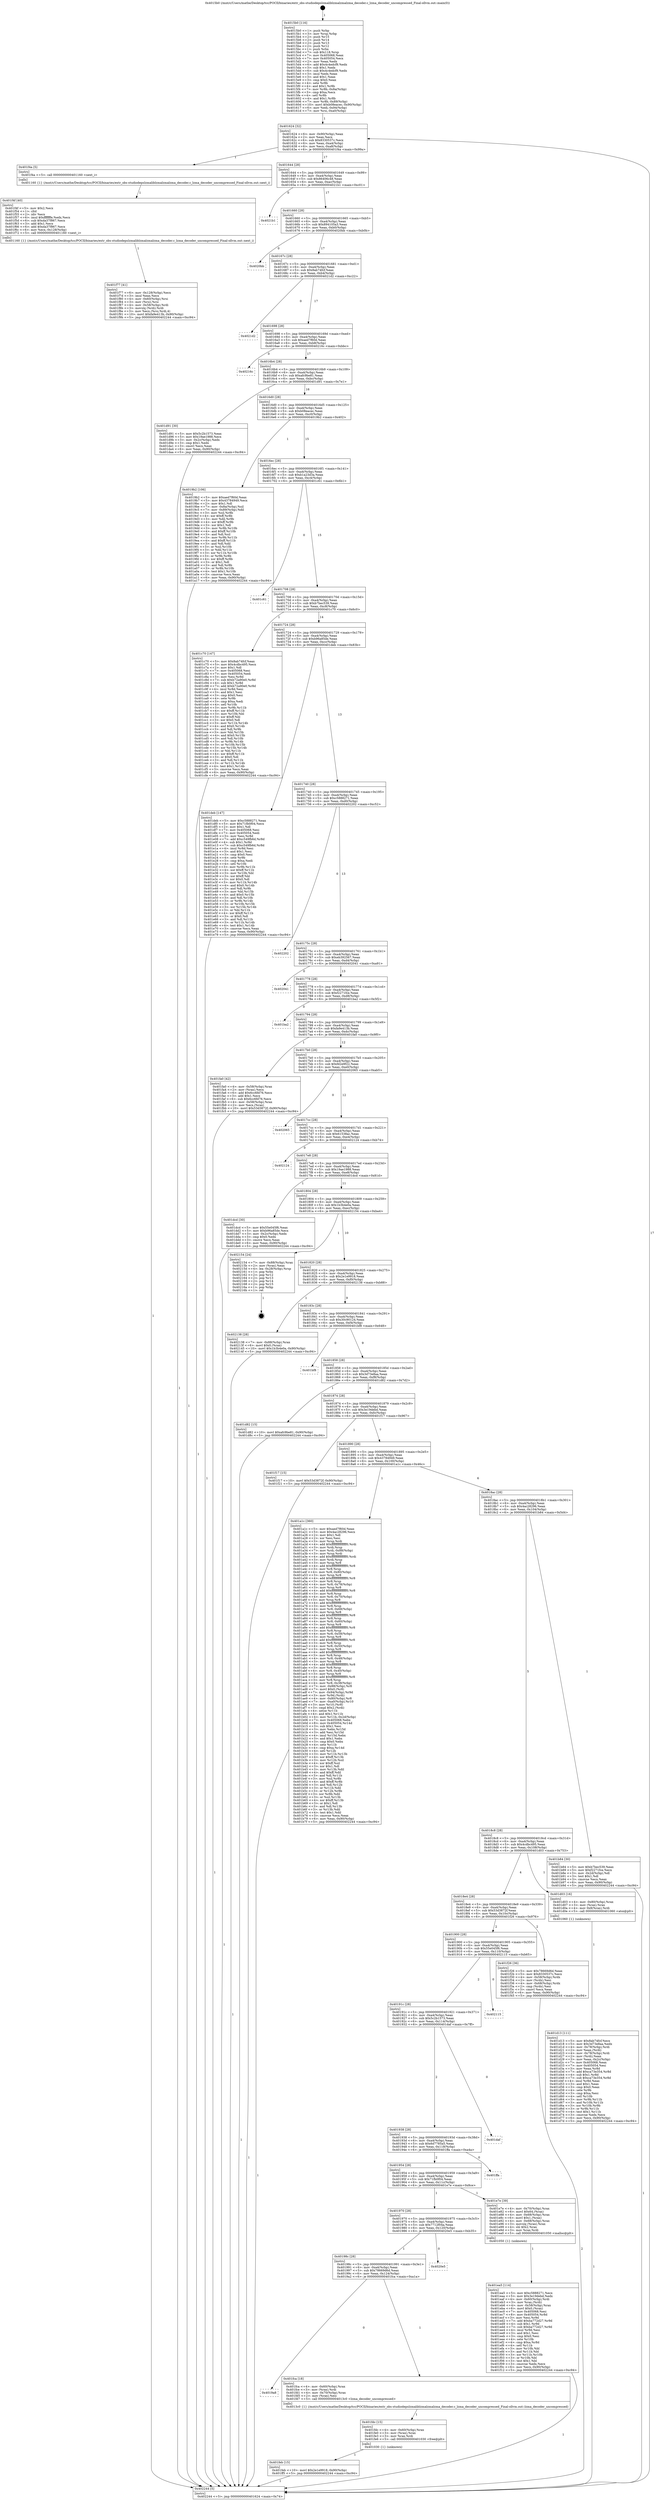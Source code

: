 digraph "0x4015b0" {
  label = "0x4015b0 (/mnt/c/Users/mathe/Desktop/tcc/POCII/binaries/extr_obs-studiodepslzmaliblzmalzmalzma_decoder.c_lzma_decoder_uncompressed_Final-ollvm.out::main(0))"
  labelloc = "t"
  node[shape=record]

  Entry [label="",width=0.3,height=0.3,shape=circle,fillcolor=black,style=filled]
  "0x401624" [label="{
     0x401624 [32]\l
     | [instrs]\l
     &nbsp;&nbsp;0x401624 \<+6\>: mov -0x90(%rbp),%eax\l
     &nbsp;&nbsp;0x40162a \<+2\>: mov %eax,%ecx\l
     &nbsp;&nbsp;0x40162c \<+6\>: sub $0x8330537c,%ecx\l
     &nbsp;&nbsp;0x401632 \<+6\>: mov %eax,-0xa4(%rbp)\l
     &nbsp;&nbsp;0x401638 \<+6\>: mov %ecx,-0xa8(%rbp)\l
     &nbsp;&nbsp;0x40163e \<+6\>: je 0000000000401f4a \<main+0x99a\>\l
  }"]
  "0x401f4a" [label="{
     0x401f4a [5]\l
     | [instrs]\l
     &nbsp;&nbsp;0x401f4a \<+5\>: call 0000000000401160 \<next_i\>\l
     | [calls]\l
     &nbsp;&nbsp;0x401160 \{1\} (/mnt/c/Users/mathe/Desktop/tcc/POCII/binaries/extr_obs-studiodepslzmaliblzmalzmalzma_decoder.c_lzma_decoder_uncompressed_Final-ollvm.out::next_i)\l
  }"]
  "0x401644" [label="{
     0x401644 [28]\l
     | [instrs]\l
     &nbsp;&nbsp;0x401644 \<+5\>: jmp 0000000000401649 \<main+0x99\>\l
     &nbsp;&nbsp;0x401649 \<+6\>: mov -0xa4(%rbp),%eax\l
     &nbsp;&nbsp;0x40164f \<+5\>: sub $0x86406c48,%eax\l
     &nbsp;&nbsp;0x401654 \<+6\>: mov %eax,-0xac(%rbp)\l
     &nbsp;&nbsp;0x40165a \<+6\>: je 00000000004021b1 \<main+0xc01\>\l
  }"]
  Exit [label="",width=0.3,height=0.3,shape=circle,fillcolor=black,style=filled,peripheries=2]
  "0x4021b1" [label="{
     0x4021b1\l
  }", style=dashed]
  "0x401660" [label="{
     0x401660 [28]\l
     | [instrs]\l
     &nbsp;&nbsp;0x401660 \<+5\>: jmp 0000000000401665 \<main+0xb5\>\l
     &nbsp;&nbsp;0x401665 \<+6\>: mov -0xa4(%rbp),%eax\l
     &nbsp;&nbsp;0x40166b \<+5\>: sub $0x894105a3,%eax\l
     &nbsp;&nbsp;0x401670 \<+6\>: mov %eax,-0xb0(%rbp)\l
     &nbsp;&nbsp;0x401676 \<+6\>: je 00000000004020bb \<main+0xb0b\>\l
  }"]
  "0x401feb" [label="{
     0x401feb [15]\l
     | [instrs]\l
     &nbsp;&nbsp;0x401feb \<+10\>: movl $0x2e1e9918,-0x90(%rbp)\l
     &nbsp;&nbsp;0x401ff5 \<+5\>: jmp 0000000000402244 \<main+0xc94\>\l
  }"]
  "0x4020bb" [label="{
     0x4020bb\l
  }", style=dashed]
  "0x40167c" [label="{
     0x40167c [28]\l
     | [instrs]\l
     &nbsp;&nbsp;0x40167c \<+5\>: jmp 0000000000401681 \<main+0xd1\>\l
     &nbsp;&nbsp;0x401681 \<+6\>: mov -0xa4(%rbp),%eax\l
     &nbsp;&nbsp;0x401687 \<+5\>: sub $0x8ab74fcf,%eax\l
     &nbsp;&nbsp;0x40168c \<+6\>: mov %eax,-0xb4(%rbp)\l
     &nbsp;&nbsp;0x401692 \<+6\>: je 00000000004021d2 \<main+0xc22\>\l
  }"]
  "0x401fdc" [label="{
     0x401fdc [15]\l
     | [instrs]\l
     &nbsp;&nbsp;0x401fdc \<+4\>: mov -0x60(%rbp),%rax\l
     &nbsp;&nbsp;0x401fe0 \<+3\>: mov (%rax),%rax\l
     &nbsp;&nbsp;0x401fe3 \<+3\>: mov %rax,%rdi\l
     &nbsp;&nbsp;0x401fe6 \<+5\>: call 0000000000401030 \<free@plt\>\l
     | [calls]\l
     &nbsp;&nbsp;0x401030 \{1\} (unknown)\l
  }"]
  "0x4021d2" [label="{
     0x4021d2\l
  }", style=dashed]
  "0x401698" [label="{
     0x401698 [28]\l
     | [instrs]\l
     &nbsp;&nbsp;0x401698 \<+5\>: jmp 000000000040169d \<main+0xed\>\l
     &nbsp;&nbsp;0x40169d \<+6\>: mov -0xa4(%rbp),%eax\l
     &nbsp;&nbsp;0x4016a3 \<+5\>: sub $0xaed7f60d,%eax\l
     &nbsp;&nbsp;0x4016a8 \<+6\>: mov %eax,-0xb8(%rbp)\l
     &nbsp;&nbsp;0x4016ae \<+6\>: je 000000000040216c \<main+0xbbc\>\l
  }"]
  "0x4019a8" [label="{
     0x4019a8\l
  }", style=dashed]
  "0x40216c" [label="{
     0x40216c\l
  }", style=dashed]
  "0x4016b4" [label="{
     0x4016b4 [28]\l
     | [instrs]\l
     &nbsp;&nbsp;0x4016b4 \<+5\>: jmp 00000000004016b9 \<main+0x109\>\l
     &nbsp;&nbsp;0x4016b9 \<+6\>: mov -0xa4(%rbp),%eax\l
     &nbsp;&nbsp;0x4016bf \<+5\>: sub $0xafc9be81,%eax\l
     &nbsp;&nbsp;0x4016c4 \<+6\>: mov %eax,-0xbc(%rbp)\l
     &nbsp;&nbsp;0x4016ca \<+6\>: je 0000000000401d91 \<main+0x7e1\>\l
  }"]
  "0x401fca" [label="{
     0x401fca [18]\l
     | [instrs]\l
     &nbsp;&nbsp;0x401fca \<+4\>: mov -0x60(%rbp),%rax\l
     &nbsp;&nbsp;0x401fce \<+3\>: mov (%rax),%rdi\l
     &nbsp;&nbsp;0x401fd1 \<+4\>: mov -0x70(%rbp),%rax\l
     &nbsp;&nbsp;0x401fd5 \<+2\>: mov (%rax),%esi\l
     &nbsp;&nbsp;0x401fd7 \<+5\>: call 00000000004013c0 \<lzma_decoder_uncompressed\>\l
     | [calls]\l
     &nbsp;&nbsp;0x4013c0 \{1\} (/mnt/c/Users/mathe/Desktop/tcc/POCII/binaries/extr_obs-studiodepslzmaliblzmalzmalzma_decoder.c_lzma_decoder_uncompressed_Final-ollvm.out::lzma_decoder_uncompressed)\l
  }"]
  "0x401d91" [label="{
     0x401d91 [30]\l
     | [instrs]\l
     &nbsp;&nbsp;0x401d91 \<+5\>: mov $0x5c2b1573,%eax\l
     &nbsp;&nbsp;0x401d96 \<+5\>: mov $0x19ae1988,%ecx\l
     &nbsp;&nbsp;0x401d9b \<+3\>: mov -0x2c(%rbp),%edx\l
     &nbsp;&nbsp;0x401d9e \<+3\>: cmp $0x1,%edx\l
     &nbsp;&nbsp;0x401da1 \<+3\>: cmovl %ecx,%eax\l
     &nbsp;&nbsp;0x401da4 \<+6\>: mov %eax,-0x90(%rbp)\l
     &nbsp;&nbsp;0x401daa \<+5\>: jmp 0000000000402244 \<main+0xc94\>\l
  }"]
  "0x4016d0" [label="{
     0x4016d0 [28]\l
     | [instrs]\l
     &nbsp;&nbsp;0x4016d0 \<+5\>: jmp 00000000004016d5 \<main+0x125\>\l
     &nbsp;&nbsp;0x4016d5 \<+6\>: mov -0xa4(%rbp),%eax\l
     &nbsp;&nbsp;0x4016db \<+5\>: sub $0xb08eacec,%eax\l
     &nbsp;&nbsp;0x4016e0 \<+6\>: mov %eax,-0xc0(%rbp)\l
     &nbsp;&nbsp;0x4016e6 \<+6\>: je 00000000004019b2 \<main+0x402\>\l
  }"]
  "0x40198c" [label="{
     0x40198c [28]\l
     | [instrs]\l
     &nbsp;&nbsp;0x40198c \<+5\>: jmp 0000000000401991 \<main+0x3e1\>\l
     &nbsp;&nbsp;0x401991 \<+6\>: mov -0xa4(%rbp),%eax\l
     &nbsp;&nbsp;0x401997 \<+5\>: sub $0x78669d6d,%eax\l
     &nbsp;&nbsp;0x40199c \<+6\>: mov %eax,-0x124(%rbp)\l
     &nbsp;&nbsp;0x4019a2 \<+6\>: je 0000000000401fca \<main+0xa1a\>\l
  }"]
  "0x4019b2" [label="{
     0x4019b2 [106]\l
     | [instrs]\l
     &nbsp;&nbsp;0x4019b2 \<+5\>: mov $0xaed7f60d,%eax\l
     &nbsp;&nbsp;0x4019b7 \<+5\>: mov $0x43784949,%ecx\l
     &nbsp;&nbsp;0x4019bc \<+2\>: mov $0x1,%dl\l
     &nbsp;&nbsp;0x4019be \<+7\>: mov -0x8a(%rbp),%sil\l
     &nbsp;&nbsp;0x4019c5 \<+7\>: mov -0x89(%rbp),%dil\l
     &nbsp;&nbsp;0x4019cc \<+3\>: mov %sil,%r8b\l
     &nbsp;&nbsp;0x4019cf \<+4\>: xor $0xff,%r8b\l
     &nbsp;&nbsp;0x4019d3 \<+3\>: mov %dil,%r9b\l
     &nbsp;&nbsp;0x4019d6 \<+4\>: xor $0xff,%r9b\l
     &nbsp;&nbsp;0x4019da \<+3\>: xor $0x1,%dl\l
     &nbsp;&nbsp;0x4019dd \<+3\>: mov %r8b,%r10b\l
     &nbsp;&nbsp;0x4019e0 \<+4\>: and $0xff,%r10b\l
     &nbsp;&nbsp;0x4019e4 \<+3\>: and %dl,%sil\l
     &nbsp;&nbsp;0x4019e7 \<+3\>: mov %r9b,%r11b\l
     &nbsp;&nbsp;0x4019ea \<+4\>: and $0xff,%r11b\l
     &nbsp;&nbsp;0x4019ee \<+3\>: and %dl,%dil\l
     &nbsp;&nbsp;0x4019f1 \<+3\>: or %sil,%r10b\l
     &nbsp;&nbsp;0x4019f4 \<+3\>: or %dil,%r11b\l
     &nbsp;&nbsp;0x4019f7 \<+3\>: xor %r11b,%r10b\l
     &nbsp;&nbsp;0x4019fa \<+3\>: or %r9b,%r8b\l
     &nbsp;&nbsp;0x4019fd \<+4\>: xor $0xff,%r8b\l
     &nbsp;&nbsp;0x401a01 \<+3\>: or $0x1,%dl\l
     &nbsp;&nbsp;0x401a04 \<+3\>: and %dl,%r8b\l
     &nbsp;&nbsp;0x401a07 \<+3\>: or %r8b,%r10b\l
     &nbsp;&nbsp;0x401a0a \<+4\>: test $0x1,%r10b\l
     &nbsp;&nbsp;0x401a0e \<+3\>: cmovne %ecx,%eax\l
     &nbsp;&nbsp;0x401a11 \<+6\>: mov %eax,-0x90(%rbp)\l
     &nbsp;&nbsp;0x401a17 \<+5\>: jmp 0000000000402244 \<main+0xc94\>\l
  }"]
  "0x4016ec" [label="{
     0x4016ec [28]\l
     | [instrs]\l
     &nbsp;&nbsp;0x4016ec \<+5\>: jmp 00000000004016f1 \<main+0x141\>\l
     &nbsp;&nbsp;0x4016f1 \<+6\>: mov -0xa4(%rbp),%eax\l
     &nbsp;&nbsp;0x4016f7 \<+5\>: sub $0xb1a23d3a,%eax\l
     &nbsp;&nbsp;0x4016fc \<+6\>: mov %eax,-0xc4(%rbp)\l
     &nbsp;&nbsp;0x401702 \<+6\>: je 0000000000401c61 \<main+0x6b1\>\l
  }"]
  "0x402244" [label="{
     0x402244 [5]\l
     | [instrs]\l
     &nbsp;&nbsp;0x402244 \<+5\>: jmp 0000000000401624 \<main+0x74\>\l
  }"]
  "0x4015b0" [label="{
     0x4015b0 [116]\l
     | [instrs]\l
     &nbsp;&nbsp;0x4015b0 \<+1\>: push %rbp\l
     &nbsp;&nbsp;0x4015b1 \<+3\>: mov %rsp,%rbp\l
     &nbsp;&nbsp;0x4015b4 \<+2\>: push %r15\l
     &nbsp;&nbsp;0x4015b6 \<+2\>: push %r14\l
     &nbsp;&nbsp;0x4015b8 \<+2\>: push %r13\l
     &nbsp;&nbsp;0x4015ba \<+2\>: push %r12\l
     &nbsp;&nbsp;0x4015bc \<+1\>: push %rbx\l
     &nbsp;&nbsp;0x4015bd \<+7\>: sub $0x118,%rsp\l
     &nbsp;&nbsp;0x4015c4 \<+7\>: mov 0x405068,%eax\l
     &nbsp;&nbsp;0x4015cb \<+7\>: mov 0x405054,%ecx\l
     &nbsp;&nbsp;0x4015d2 \<+2\>: mov %eax,%edx\l
     &nbsp;&nbsp;0x4015d4 \<+6\>: add $0x4c4edcf9,%edx\l
     &nbsp;&nbsp;0x4015da \<+3\>: sub $0x1,%edx\l
     &nbsp;&nbsp;0x4015dd \<+6\>: sub $0x4c4edcf9,%edx\l
     &nbsp;&nbsp;0x4015e3 \<+3\>: imul %edx,%eax\l
     &nbsp;&nbsp;0x4015e6 \<+3\>: and $0x1,%eax\l
     &nbsp;&nbsp;0x4015e9 \<+3\>: cmp $0x0,%eax\l
     &nbsp;&nbsp;0x4015ec \<+4\>: sete %r8b\l
     &nbsp;&nbsp;0x4015f0 \<+4\>: and $0x1,%r8b\l
     &nbsp;&nbsp;0x4015f4 \<+7\>: mov %r8b,-0x8a(%rbp)\l
     &nbsp;&nbsp;0x4015fb \<+3\>: cmp $0xa,%ecx\l
     &nbsp;&nbsp;0x4015fe \<+4\>: setl %r8b\l
     &nbsp;&nbsp;0x401602 \<+4\>: and $0x1,%r8b\l
     &nbsp;&nbsp;0x401606 \<+7\>: mov %r8b,-0x89(%rbp)\l
     &nbsp;&nbsp;0x40160d \<+10\>: movl $0xb08eacec,-0x90(%rbp)\l
     &nbsp;&nbsp;0x401617 \<+6\>: mov %edi,-0x94(%rbp)\l
     &nbsp;&nbsp;0x40161d \<+7\>: mov %rsi,-0xa0(%rbp)\l
  }"]
  "0x4020e5" [label="{
     0x4020e5\l
  }", style=dashed]
  "0x401c61" [label="{
     0x401c61\l
  }", style=dashed]
  "0x401708" [label="{
     0x401708 [28]\l
     | [instrs]\l
     &nbsp;&nbsp;0x401708 \<+5\>: jmp 000000000040170d \<main+0x15d\>\l
     &nbsp;&nbsp;0x40170d \<+6\>: mov -0xa4(%rbp),%eax\l
     &nbsp;&nbsp;0x401713 \<+5\>: sub $0xb7bec539,%eax\l
     &nbsp;&nbsp;0x401718 \<+6\>: mov %eax,-0xc8(%rbp)\l
     &nbsp;&nbsp;0x40171e \<+6\>: je 0000000000401c70 \<main+0x6c0\>\l
  }"]
  "0x401f77" [label="{
     0x401f77 [41]\l
     | [instrs]\l
     &nbsp;&nbsp;0x401f77 \<+6\>: mov -0x128(%rbp),%ecx\l
     &nbsp;&nbsp;0x401f7d \<+3\>: imul %eax,%ecx\l
     &nbsp;&nbsp;0x401f80 \<+4\>: mov -0x60(%rbp),%rsi\l
     &nbsp;&nbsp;0x401f84 \<+3\>: mov (%rsi),%rsi\l
     &nbsp;&nbsp;0x401f87 \<+4\>: mov -0x58(%rbp),%rdi\l
     &nbsp;&nbsp;0x401f8b \<+3\>: movslq (%rdi),%rdi\l
     &nbsp;&nbsp;0x401f8e \<+3\>: mov %ecx,(%rsi,%rdi,4)\l
     &nbsp;&nbsp;0x401f91 \<+10\>: movl $0xfa9e413b,-0x90(%rbp)\l
     &nbsp;&nbsp;0x401f9b \<+5\>: jmp 0000000000402244 \<main+0xc94\>\l
  }"]
  "0x401c70" [label="{
     0x401c70 [147]\l
     | [instrs]\l
     &nbsp;&nbsp;0x401c70 \<+5\>: mov $0x8ab74fcf,%eax\l
     &nbsp;&nbsp;0x401c75 \<+5\>: mov $0x4cdbc495,%ecx\l
     &nbsp;&nbsp;0x401c7a \<+2\>: mov $0x1,%dl\l
     &nbsp;&nbsp;0x401c7c \<+7\>: mov 0x405068,%esi\l
     &nbsp;&nbsp;0x401c83 \<+7\>: mov 0x405054,%edi\l
     &nbsp;&nbsp;0x401c8a \<+3\>: mov %esi,%r8d\l
     &nbsp;&nbsp;0x401c8d \<+7\>: sub $0xb72a90e0,%r8d\l
     &nbsp;&nbsp;0x401c94 \<+4\>: sub $0x1,%r8d\l
     &nbsp;&nbsp;0x401c98 \<+7\>: add $0xb72a90e0,%r8d\l
     &nbsp;&nbsp;0x401c9f \<+4\>: imul %r8d,%esi\l
     &nbsp;&nbsp;0x401ca3 \<+3\>: and $0x1,%esi\l
     &nbsp;&nbsp;0x401ca6 \<+3\>: cmp $0x0,%esi\l
     &nbsp;&nbsp;0x401ca9 \<+4\>: sete %r9b\l
     &nbsp;&nbsp;0x401cad \<+3\>: cmp $0xa,%edi\l
     &nbsp;&nbsp;0x401cb0 \<+4\>: setl %r10b\l
     &nbsp;&nbsp;0x401cb4 \<+3\>: mov %r9b,%r11b\l
     &nbsp;&nbsp;0x401cb7 \<+4\>: xor $0xff,%r11b\l
     &nbsp;&nbsp;0x401cbb \<+3\>: mov %r10b,%bl\l
     &nbsp;&nbsp;0x401cbe \<+3\>: xor $0xff,%bl\l
     &nbsp;&nbsp;0x401cc1 \<+3\>: xor $0x0,%dl\l
     &nbsp;&nbsp;0x401cc4 \<+3\>: mov %r11b,%r14b\l
     &nbsp;&nbsp;0x401cc7 \<+4\>: and $0x0,%r14b\l
     &nbsp;&nbsp;0x401ccb \<+3\>: and %dl,%r9b\l
     &nbsp;&nbsp;0x401cce \<+3\>: mov %bl,%r15b\l
     &nbsp;&nbsp;0x401cd1 \<+4\>: and $0x0,%r15b\l
     &nbsp;&nbsp;0x401cd5 \<+3\>: and %dl,%r10b\l
     &nbsp;&nbsp;0x401cd8 \<+3\>: or %r9b,%r14b\l
     &nbsp;&nbsp;0x401cdb \<+3\>: or %r10b,%r15b\l
     &nbsp;&nbsp;0x401cde \<+3\>: xor %r15b,%r14b\l
     &nbsp;&nbsp;0x401ce1 \<+3\>: or %bl,%r11b\l
     &nbsp;&nbsp;0x401ce4 \<+4\>: xor $0xff,%r11b\l
     &nbsp;&nbsp;0x401ce8 \<+3\>: or $0x0,%dl\l
     &nbsp;&nbsp;0x401ceb \<+3\>: and %dl,%r11b\l
     &nbsp;&nbsp;0x401cee \<+3\>: or %r11b,%r14b\l
     &nbsp;&nbsp;0x401cf1 \<+4\>: test $0x1,%r14b\l
     &nbsp;&nbsp;0x401cf5 \<+3\>: cmovne %ecx,%eax\l
     &nbsp;&nbsp;0x401cf8 \<+6\>: mov %eax,-0x90(%rbp)\l
     &nbsp;&nbsp;0x401cfe \<+5\>: jmp 0000000000402244 \<main+0xc94\>\l
  }"]
  "0x401724" [label="{
     0x401724 [28]\l
     | [instrs]\l
     &nbsp;&nbsp;0x401724 \<+5\>: jmp 0000000000401729 \<main+0x179\>\l
     &nbsp;&nbsp;0x401729 \<+6\>: mov -0xa4(%rbp),%eax\l
     &nbsp;&nbsp;0x40172f \<+5\>: sub $0xb96a85de,%eax\l
     &nbsp;&nbsp;0x401734 \<+6\>: mov %eax,-0xcc(%rbp)\l
     &nbsp;&nbsp;0x40173a \<+6\>: je 0000000000401deb \<main+0x83b\>\l
  }"]
  "0x401f4f" [label="{
     0x401f4f [40]\l
     | [instrs]\l
     &nbsp;&nbsp;0x401f4f \<+5\>: mov $0x2,%ecx\l
     &nbsp;&nbsp;0x401f54 \<+1\>: cltd\l
     &nbsp;&nbsp;0x401f55 \<+2\>: idiv %ecx\l
     &nbsp;&nbsp;0x401f57 \<+6\>: imul $0xfffffffe,%edx,%ecx\l
     &nbsp;&nbsp;0x401f5d \<+6\>: sub $0xda37f867,%ecx\l
     &nbsp;&nbsp;0x401f63 \<+3\>: add $0x1,%ecx\l
     &nbsp;&nbsp;0x401f66 \<+6\>: add $0xda37f867,%ecx\l
     &nbsp;&nbsp;0x401f6c \<+6\>: mov %ecx,-0x128(%rbp)\l
     &nbsp;&nbsp;0x401f72 \<+5\>: call 0000000000401160 \<next_i\>\l
     | [calls]\l
     &nbsp;&nbsp;0x401160 \{1\} (/mnt/c/Users/mathe/Desktop/tcc/POCII/binaries/extr_obs-studiodepslzmaliblzmalzmalzma_decoder.c_lzma_decoder_uncompressed_Final-ollvm.out::next_i)\l
  }"]
  "0x401deb" [label="{
     0x401deb [147]\l
     | [instrs]\l
     &nbsp;&nbsp;0x401deb \<+5\>: mov $0xc5888271,%eax\l
     &nbsp;&nbsp;0x401df0 \<+5\>: mov $0x71fb0f04,%ecx\l
     &nbsp;&nbsp;0x401df5 \<+2\>: mov $0x1,%dl\l
     &nbsp;&nbsp;0x401df7 \<+7\>: mov 0x405068,%esi\l
     &nbsp;&nbsp;0x401dfe \<+7\>: mov 0x405054,%edi\l
     &nbsp;&nbsp;0x401e05 \<+3\>: mov %esi,%r8d\l
     &nbsp;&nbsp;0x401e08 \<+7\>: add $0xc549fb6d,%r8d\l
     &nbsp;&nbsp;0x401e0f \<+4\>: sub $0x1,%r8d\l
     &nbsp;&nbsp;0x401e13 \<+7\>: sub $0xc549fb6d,%r8d\l
     &nbsp;&nbsp;0x401e1a \<+4\>: imul %r8d,%esi\l
     &nbsp;&nbsp;0x401e1e \<+3\>: and $0x1,%esi\l
     &nbsp;&nbsp;0x401e21 \<+3\>: cmp $0x0,%esi\l
     &nbsp;&nbsp;0x401e24 \<+4\>: sete %r9b\l
     &nbsp;&nbsp;0x401e28 \<+3\>: cmp $0xa,%edi\l
     &nbsp;&nbsp;0x401e2b \<+4\>: setl %r10b\l
     &nbsp;&nbsp;0x401e2f \<+3\>: mov %r9b,%r11b\l
     &nbsp;&nbsp;0x401e32 \<+4\>: xor $0xff,%r11b\l
     &nbsp;&nbsp;0x401e36 \<+3\>: mov %r10b,%bl\l
     &nbsp;&nbsp;0x401e39 \<+3\>: xor $0xff,%bl\l
     &nbsp;&nbsp;0x401e3c \<+3\>: xor $0x0,%dl\l
     &nbsp;&nbsp;0x401e3f \<+3\>: mov %r11b,%r14b\l
     &nbsp;&nbsp;0x401e42 \<+4\>: and $0x0,%r14b\l
     &nbsp;&nbsp;0x401e46 \<+3\>: and %dl,%r9b\l
     &nbsp;&nbsp;0x401e49 \<+3\>: mov %bl,%r15b\l
     &nbsp;&nbsp;0x401e4c \<+4\>: and $0x0,%r15b\l
     &nbsp;&nbsp;0x401e50 \<+3\>: and %dl,%r10b\l
     &nbsp;&nbsp;0x401e53 \<+3\>: or %r9b,%r14b\l
     &nbsp;&nbsp;0x401e56 \<+3\>: or %r10b,%r15b\l
     &nbsp;&nbsp;0x401e59 \<+3\>: xor %r15b,%r14b\l
     &nbsp;&nbsp;0x401e5c \<+3\>: or %bl,%r11b\l
     &nbsp;&nbsp;0x401e5f \<+4\>: xor $0xff,%r11b\l
     &nbsp;&nbsp;0x401e63 \<+3\>: or $0x0,%dl\l
     &nbsp;&nbsp;0x401e66 \<+3\>: and %dl,%r11b\l
     &nbsp;&nbsp;0x401e69 \<+3\>: or %r11b,%r14b\l
     &nbsp;&nbsp;0x401e6c \<+4\>: test $0x1,%r14b\l
     &nbsp;&nbsp;0x401e70 \<+3\>: cmovne %ecx,%eax\l
     &nbsp;&nbsp;0x401e73 \<+6\>: mov %eax,-0x90(%rbp)\l
     &nbsp;&nbsp;0x401e79 \<+5\>: jmp 0000000000402244 \<main+0xc94\>\l
  }"]
  "0x401740" [label="{
     0x401740 [28]\l
     | [instrs]\l
     &nbsp;&nbsp;0x401740 \<+5\>: jmp 0000000000401745 \<main+0x195\>\l
     &nbsp;&nbsp;0x401745 \<+6\>: mov -0xa4(%rbp),%eax\l
     &nbsp;&nbsp;0x40174b \<+5\>: sub $0xc5888271,%eax\l
     &nbsp;&nbsp;0x401750 \<+6\>: mov %eax,-0xd0(%rbp)\l
     &nbsp;&nbsp;0x401756 \<+6\>: je 0000000000402202 \<main+0xc52\>\l
  }"]
  "0x401ea5" [label="{
     0x401ea5 [114]\l
     | [instrs]\l
     &nbsp;&nbsp;0x401ea5 \<+5\>: mov $0xc5888271,%ecx\l
     &nbsp;&nbsp;0x401eaa \<+5\>: mov $0x3e19debd,%edx\l
     &nbsp;&nbsp;0x401eaf \<+4\>: mov -0x60(%rbp),%rdi\l
     &nbsp;&nbsp;0x401eb3 \<+3\>: mov %rax,(%rdi)\l
     &nbsp;&nbsp;0x401eb6 \<+4\>: mov -0x58(%rbp),%rax\l
     &nbsp;&nbsp;0x401eba \<+6\>: movl $0x0,(%rax)\l
     &nbsp;&nbsp;0x401ec0 \<+7\>: mov 0x405068,%esi\l
     &nbsp;&nbsp;0x401ec7 \<+8\>: mov 0x405054,%r8d\l
     &nbsp;&nbsp;0x401ecf \<+3\>: mov %esi,%r9d\l
     &nbsp;&nbsp;0x401ed2 \<+7\>: add $0xba772d27,%r9d\l
     &nbsp;&nbsp;0x401ed9 \<+4\>: sub $0x1,%r9d\l
     &nbsp;&nbsp;0x401edd \<+7\>: sub $0xba772d27,%r9d\l
     &nbsp;&nbsp;0x401ee4 \<+4\>: imul %r9d,%esi\l
     &nbsp;&nbsp;0x401ee8 \<+3\>: and $0x1,%esi\l
     &nbsp;&nbsp;0x401eeb \<+3\>: cmp $0x0,%esi\l
     &nbsp;&nbsp;0x401eee \<+4\>: sete %r10b\l
     &nbsp;&nbsp;0x401ef2 \<+4\>: cmp $0xa,%r8d\l
     &nbsp;&nbsp;0x401ef6 \<+4\>: setl %r11b\l
     &nbsp;&nbsp;0x401efa \<+3\>: mov %r10b,%bl\l
     &nbsp;&nbsp;0x401efd \<+3\>: and %r11b,%bl\l
     &nbsp;&nbsp;0x401f00 \<+3\>: xor %r11b,%r10b\l
     &nbsp;&nbsp;0x401f03 \<+3\>: or %r10b,%bl\l
     &nbsp;&nbsp;0x401f06 \<+3\>: test $0x1,%bl\l
     &nbsp;&nbsp;0x401f09 \<+3\>: cmovne %edx,%ecx\l
     &nbsp;&nbsp;0x401f0c \<+6\>: mov %ecx,-0x90(%rbp)\l
     &nbsp;&nbsp;0x401f12 \<+5\>: jmp 0000000000402244 \<main+0xc94\>\l
  }"]
  "0x402202" [label="{
     0x402202\l
  }", style=dashed]
  "0x40175c" [label="{
     0x40175c [28]\l
     | [instrs]\l
     &nbsp;&nbsp;0x40175c \<+5\>: jmp 0000000000401761 \<main+0x1b1\>\l
     &nbsp;&nbsp;0x401761 \<+6\>: mov -0xa4(%rbp),%eax\l
     &nbsp;&nbsp;0x401767 \<+5\>: sub $0xeb392567,%eax\l
     &nbsp;&nbsp;0x40176c \<+6\>: mov %eax,-0xd4(%rbp)\l
     &nbsp;&nbsp;0x401772 \<+6\>: je 0000000000402041 \<main+0xa91\>\l
  }"]
  "0x401970" [label="{
     0x401970 [28]\l
     | [instrs]\l
     &nbsp;&nbsp;0x401970 \<+5\>: jmp 0000000000401975 \<main+0x3c5\>\l
     &nbsp;&nbsp;0x401975 \<+6\>: mov -0xa4(%rbp),%eax\l
     &nbsp;&nbsp;0x40197b \<+5\>: sub $0x7712f04a,%eax\l
     &nbsp;&nbsp;0x401980 \<+6\>: mov %eax,-0x120(%rbp)\l
     &nbsp;&nbsp;0x401986 \<+6\>: je 00000000004020e5 \<main+0xb35\>\l
  }"]
  "0x402041" [label="{
     0x402041\l
  }", style=dashed]
  "0x401778" [label="{
     0x401778 [28]\l
     | [instrs]\l
     &nbsp;&nbsp;0x401778 \<+5\>: jmp 000000000040177d \<main+0x1cd\>\l
     &nbsp;&nbsp;0x40177d \<+6\>: mov -0xa4(%rbp),%eax\l
     &nbsp;&nbsp;0x401783 \<+5\>: sub $0xf2271fce,%eax\l
     &nbsp;&nbsp;0x401788 \<+6\>: mov %eax,-0xd8(%rbp)\l
     &nbsp;&nbsp;0x40178e \<+6\>: je 0000000000401ba2 \<main+0x5f2\>\l
  }"]
  "0x401e7e" [label="{
     0x401e7e [39]\l
     | [instrs]\l
     &nbsp;&nbsp;0x401e7e \<+4\>: mov -0x70(%rbp),%rax\l
     &nbsp;&nbsp;0x401e82 \<+6\>: movl $0x64,(%rax)\l
     &nbsp;&nbsp;0x401e88 \<+4\>: mov -0x68(%rbp),%rax\l
     &nbsp;&nbsp;0x401e8c \<+6\>: movl $0x1,(%rax)\l
     &nbsp;&nbsp;0x401e92 \<+4\>: mov -0x68(%rbp),%rax\l
     &nbsp;&nbsp;0x401e96 \<+3\>: movslq (%rax),%rax\l
     &nbsp;&nbsp;0x401e99 \<+4\>: shl $0x2,%rax\l
     &nbsp;&nbsp;0x401e9d \<+3\>: mov %rax,%rdi\l
     &nbsp;&nbsp;0x401ea0 \<+5\>: call 0000000000401050 \<malloc@plt\>\l
     | [calls]\l
     &nbsp;&nbsp;0x401050 \{1\} (unknown)\l
  }"]
  "0x401ba2" [label="{
     0x401ba2\l
  }", style=dashed]
  "0x401794" [label="{
     0x401794 [28]\l
     | [instrs]\l
     &nbsp;&nbsp;0x401794 \<+5\>: jmp 0000000000401799 \<main+0x1e9\>\l
     &nbsp;&nbsp;0x401799 \<+6\>: mov -0xa4(%rbp),%eax\l
     &nbsp;&nbsp;0x40179f \<+5\>: sub $0xfa9e413b,%eax\l
     &nbsp;&nbsp;0x4017a4 \<+6\>: mov %eax,-0xdc(%rbp)\l
     &nbsp;&nbsp;0x4017aa \<+6\>: je 0000000000401fa0 \<main+0x9f0\>\l
  }"]
  "0x401954" [label="{
     0x401954 [28]\l
     | [instrs]\l
     &nbsp;&nbsp;0x401954 \<+5\>: jmp 0000000000401959 \<main+0x3a9\>\l
     &nbsp;&nbsp;0x401959 \<+6\>: mov -0xa4(%rbp),%eax\l
     &nbsp;&nbsp;0x40195f \<+5\>: sub $0x71fb0f04,%eax\l
     &nbsp;&nbsp;0x401964 \<+6\>: mov %eax,-0x11c(%rbp)\l
     &nbsp;&nbsp;0x40196a \<+6\>: je 0000000000401e7e \<main+0x8ce\>\l
  }"]
  "0x401fa0" [label="{
     0x401fa0 [42]\l
     | [instrs]\l
     &nbsp;&nbsp;0x401fa0 \<+4\>: mov -0x58(%rbp),%rax\l
     &nbsp;&nbsp;0x401fa4 \<+2\>: mov (%rax),%ecx\l
     &nbsp;&nbsp;0x401fa6 \<+6\>: add $0x6cc6fd76,%ecx\l
     &nbsp;&nbsp;0x401fac \<+3\>: add $0x1,%ecx\l
     &nbsp;&nbsp;0x401faf \<+6\>: sub $0x6cc6fd76,%ecx\l
     &nbsp;&nbsp;0x401fb5 \<+4\>: mov -0x58(%rbp),%rax\l
     &nbsp;&nbsp;0x401fb9 \<+2\>: mov %ecx,(%rax)\l
     &nbsp;&nbsp;0x401fbb \<+10\>: movl $0x53d3872f,-0x90(%rbp)\l
     &nbsp;&nbsp;0x401fc5 \<+5\>: jmp 0000000000402244 \<main+0xc94\>\l
  }"]
  "0x4017b0" [label="{
     0x4017b0 [28]\l
     | [instrs]\l
     &nbsp;&nbsp;0x4017b0 \<+5\>: jmp 00000000004017b5 \<main+0x205\>\l
     &nbsp;&nbsp;0x4017b5 \<+6\>: mov -0xa4(%rbp),%eax\l
     &nbsp;&nbsp;0x4017bb \<+5\>: sub $0xfd2e9f22,%eax\l
     &nbsp;&nbsp;0x4017c0 \<+6\>: mov %eax,-0xe0(%rbp)\l
     &nbsp;&nbsp;0x4017c6 \<+6\>: je 0000000000402065 \<main+0xab5\>\l
  }"]
  "0x401ffa" [label="{
     0x401ffa\l
  }", style=dashed]
  "0x402065" [label="{
     0x402065\l
  }", style=dashed]
  "0x4017cc" [label="{
     0x4017cc [28]\l
     | [instrs]\l
     &nbsp;&nbsp;0x4017cc \<+5\>: jmp 00000000004017d1 \<main+0x221\>\l
     &nbsp;&nbsp;0x4017d1 \<+6\>: mov -0xa4(%rbp),%eax\l
     &nbsp;&nbsp;0x4017d7 \<+5\>: sub $0x61538ac,%eax\l
     &nbsp;&nbsp;0x4017dc \<+6\>: mov %eax,-0xe4(%rbp)\l
     &nbsp;&nbsp;0x4017e2 \<+6\>: je 0000000000402124 \<main+0xb74\>\l
  }"]
  "0x401938" [label="{
     0x401938 [28]\l
     | [instrs]\l
     &nbsp;&nbsp;0x401938 \<+5\>: jmp 000000000040193d \<main+0x38d\>\l
     &nbsp;&nbsp;0x40193d \<+6\>: mov -0xa4(%rbp),%eax\l
     &nbsp;&nbsp;0x401943 \<+5\>: sub $0x6d7785a5,%eax\l
     &nbsp;&nbsp;0x401948 \<+6\>: mov %eax,-0x118(%rbp)\l
     &nbsp;&nbsp;0x40194e \<+6\>: je 0000000000401ffa \<main+0xa4a\>\l
  }"]
  "0x402124" [label="{
     0x402124\l
  }", style=dashed]
  "0x4017e8" [label="{
     0x4017e8 [28]\l
     | [instrs]\l
     &nbsp;&nbsp;0x4017e8 \<+5\>: jmp 00000000004017ed \<main+0x23d\>\l
     &nbsp;&nbsp;0x4017ed \<+6\>: mov -0xa4(%rbp),%eax\l
     &nbsp;&nbsp;0x4017f3 \<+5\>: sub $0x19ae1988,%eax\l
     &nbsp;&nbsp;0x4017f8 \<+6\>: mov %eax,-0xe8(%rbp)\l
     &nbsp;&nbsp;0x4017fe \<+6\>: je 0000000000401dcd \<main+0x81d\>\l
  }"]
  "0x401daf" [label="{
     0x401daf\l
  }", style=dashed]
  "0x401dcd" [label="{
     0x401dcd [30]\l
     | [instrs]\l
     &nbsp;&nbsp;0x401dcd \<+5\>: mov $0x55e045f6,%eax\l
     &nbsp;&nbsp;0x401dd2 \<+5\>: mov $0xb96a85de,%ecx\l
     &nbsp;&nbsp;0x401dd7 \<+3\>: mov -0x2c(%rbp),%edx\l
     &nbsp;&nbsp;0x401dda \<+3\>: cmp $0x0,%edx\l
     &nbsp;&nbsp;0x401ddd \<+3\>: cmove %ecx,%eax\l
     &nbsp;&nbsp;0x401de0 \<+6\>: mov %eax,-0x90(%rbp)\l
     &nbsp;&nbsp;0x401de6 \<+5\>: jmp 0000000000402244 \<main+0xc94\>\l
  }"]
  "0x401804" [label="{
     0x401804 [28]\l
     | [instrs]\l
     &nbsp;&nbsp;0x401804 \<+5\>: jmp 0000000000401809 \<main+0x259\>\l
     &nbsp;&nbsp;0x401809 \<+6\>: mov -0xa4(%rbp),%eax\l
     &nbsp;&nbsp;0x40180f \<+5\>: sub $0x1b3b4e0a,%eax\l
     &nbsp;&nbsp;0x401814 \<+6\>: mov %eax,-0xec(%rbp)\l
     &nbsp;&nbsp;0x40181a \<+6\>: je 0000000000402154 \<main+0xba4\>\l
  }"]
  "0x40191c" [label="{
     0x40191c [28]\l
     | [instrs]\l
     &nbsp;&nbsp;0x40191c \<+5\>: jmp 0000000000401921 \<main+0x371\>\l
     &nbsp;&nbsp;0x401921 \<+6\>: mov -0xa4(%rbp),%eax\l
     &nbsp;&nbsp;0x401927 \<+5\>: sub $0x5c2b1573,%eax\l
     &nbsp;&nbsp;0x40192c \<+6\>: mov %eax,-0x114(%rbp)\l
     &nbsp;&nbsp;0x401932 \<+6\>: je 0000000000401daf \<main+0x7ff\>\l
  }"]
  "0x402154" [label="{
     0x402154 [24]\l
     | [instrs]\l
     &nbsp;&nbsp;0x402154 \<+7\>: mov -0x88(%rbp),%rax\l
     &nbsp;&nbsp;0x40215b \<+2\>: mov (%rax),%eax\l
     &nbsp;&nbsp;0x40215d \<+4\>: lea -0x28(%rbp),%rsp\l
     &nbsp;&nbsp;0x402161 \<+1\>: pop %rbx\l
     &nbsp;&nbsp;0x402162 \<+2\>: pop %r12\l
     &nbsp;&nbsp;0x402164 \<+2\>: pop %r13\l
     &nbsp;&nbsp;0x402166 \<+2\>: pop %r14\l
     &nbsp;&nbsp;0x402168 \<+2\>: pop %r15\l
     &nbsp;&nbsp;0x40216a \<+1\>: pop %rbp\l
     &nbsp;&nbsp;0x40216b \<+1\>: ret\l
  }"]
  "0x401820" [label="{
     0x401820 [28]\l
     | [instrs]\l
     &nbsp;&nbsp;0x401820 \<+5\>: jmp 0000000000401825 \<main+0x275\>\l
     &nbsp;&nbsp;0x401825 \<+6\>: mov -0xa4(%rbp),%eax\l
     &nbsp;&nbsp;0x40182b \<+5\>: sub $0x2e1e9918,%eax\l
     &nbsp;&nbsp;0x401830 \<+6\>: mov %eax,-0xf0(%rbp)\l
     &nbsp;&nbsp;0x401836 \<+6\>: je 0000000000402138 \<main+0xb88\>\l
  }"]
  "0x402115" [label="{
     0x402115\l
  }", style=dashed]
  "0x402138" [label="{
     0x402138 [28]\l
     | [instrs]\l
     &nbsp;&nbsp;0x402138 \<+7\>: mov -0x88(%rbp),%rax\l
     &nbsp;&nbsp;0x40213f \<+6\>: movl $0x0,(%rax)\l
     &nbsp;&nbsp;0x402145 \<+10\>: movl $0x1b3b4e0a,-0x90(%rbp)\l
     &nbsp;&nbsp;0x40214f \<+5\>: jmp 0000000000402244 \<main+0xc94\>\l
  }"]
  "0x40183c" [label="{
     0x40183c [28]\l
     | [instrs]\l
     &nbsp;&nbsp;0x40183c \<+5\>: jmp 0000000000401841 \<main+0x291\>\l
     &nbsp;&nbsp;0x401841 \<+6\>: mov -0xa4(%rbp),%eax\l
     &nbsp;&nbsp;0x401847 \<+5\>: sub $0x30c90124,%eax\l
     &nbsp;&nbsp;0x40184c \<+6\>: mov %eax,-0xf4(%rbp)\l
     &nbsp;&nbsp;0x401852 \<+6\>: je 0000000000401bf8 \<main+0x648\>\l
  }"]
  "0x401900" [label="{
     0x401900 [28]\l
     | [instrs]\l
     &nbsp;&nbsp;0x401900 \<+5\>: jmp 0000000000401905 \<main+0x355\>\l
     &nbsp;&nbsp;0x401905 \<+6\>: mov -0xa4(%rbp),%eax\l
     &nbsp;&nbsp;0x40190b \<+5\>: sub $0x55e045f6,%eax\l
     &nbsp;&nbsp;0x401910 \<+6\>: mov %eax,-0x110(%rbp)\l
     &nbsp;&nbsp;0x401916 \<+6\>: je 0000000000402115 \<main+0xb65\>\l
  }"]
  "0x401bf8" [label="{
     0x401bf8\l
  }", style=dashed]
  "0x401858" [label="{
     0x401858 [28]\l
     | [instrs]\l
     &nbsp;&nbsp;0x401858 \<+5\>: jmp 000000000040185d \<main+0x2ad\>\l
     &nbsp;&nbsp;0x40185d \<+6\>: mov -0xa4(%rbp),%eax\l
     &nbsp;&nbsp;0x401863 \<+5\>: sub $0x3d73e8aa,%eax\l
     &nbsp;&nbsp;0x401868 \<+6\>: mov %eax,-0xf8(%rbp)\l
     &nbsp;&nbsp;0x40186e \<+6\>: je 0000000000401d82 \<main+0x7d2\>\l
  }"]
  "0x401f26" [label="{
     0x401f26 [36]\l
     | [instrs]\l
     &nbsp;&nbsp;0x401f26 \<+5\>: mov $0x78669d6d,%eax\l
     &nbsp;&nbsp;0x401f2b \<+5\>: mov $0x8330537c,%ecx\l
     &nbsp;&nbsp;0x401f30 \<+4\>: mov -0x58(%rbp),%rdx\l
     &nbsp;&nbsp;0x401f34 \<+2\>: mov (%rdx),%esi\l
     &nbsp;&nbsp;0x401f36 \<+4\>: mov -0x68(%rbp),%rdx\l
     &nbsp;&nbsp;0x401f3a \<+2\>: cmp (%rdx),%esi\l
     &nbsp;&nbsp;0x401f3c \<+3\>: cmovl %ecx,%eax\l
     &nbsp;&nbsp;0x401f3f \<+6\>: mov %eax,-0x90(%rbp)\l
     &nbsp;&nbsp;0x401f45 \<+5\>: jmp 0000000000402244 \<main+0xc94\>\l
  }"]
  "0x401d82" [label="{
     0x401d82 [15]\l
     | [instrs]\l
     &nbsp;&nbsp;0x401d82 \<+10\>: movl $0xafc9be81,-0x90(%rbp)\l
     &nbsp;&nbsp;0x401d8c \<+5\>: jmp 0000000000402244 \<main+0xc94\>\l
  }"]
  "0x401874" [label="{
     0x401874 [28]\l
     | [instrs]\l
     &nbsp;&nbsp;0x401874 \<+5\>: jmp 0000000000401879 \<main+0x2c9\>\l
     &nbsp;&nbsp;0x401879 \<+6\>: mov -0xa4(%rbp),%eax\l
     &nbsp;&nbsp;0x40187f \<+5\>: sub $0x3e19debd,%eax\l
     &nbsp;&nbsp;0x401884 \<+6\>: mov %eax,-0xfc(%rbp)\l
     &nbsp;&nbsp;0x40188a \<+6\>: je 0000000000401f17 \<main+0x967\>\l
  }"]
  "0x401d13" [label="{
     0x401d13 [111]\l
     | [instrs]\l
     &nbsp;&nbsp;0x401d13 \<+5\>: mov $0x8ab74fcf,%ecx\l
     &nbsp;&nbsp;0x401d18 \<+5\>: mov $0x3d73e8aa,%edx\l
     &nbsp;&nbsp;0x401d1d \<+4\>: mov -0x78(%rbp),%rdi\l
     &nbsp;&nbsp;0x401d21 \<+2\>: mov %eax,(%rdi)\l
     &nbsp;&nbsp;0x401d23 \<+4\>: mov -0x78(%rbp),%rdi\l
     &nbsp;&nbsp;0x401d27 \<+2\>: mov (%rdi),%eax\l
     &nbsp;&nbsp;0x401d29 \<+3\>: mov %eax,-0x2c(%rbp)\l
     &nbsp;&nbsp;0x401d2c \<+7\>: mov 0x405068,%eax\l
     &nbsp;&nbsp;0x401d33 \<+7\>: mov 0x405054,%esi\l
     &nbsp;&nbsp;0x401d3a \<+3\>: mov %eax,%r8d\l
     &nbsp;&nbsp;0x401d3d \<+7\>: add $0xca73e354,%r8d\l
     &nbsp;&nbsp;0x401d44 \<+4\>: sub $0x1,%r8d\l
     &nbsp;&nbsp;0x401d48 \<+7\>: sub $0xca73e354,%r8d\l
     &nbsp;&nbsp;0x401d4f \<+4\>: imul %r8d,%eax\l
     &nbsp;&nbsp;0x401d53 \<+3\>: and $0x1,%eax\l
     &nbsp;&nbsp;0x401d56 \<+3\>: cmp $0x0,%eax\l
     &nbsp;&nbsp;0x401d59 \<+4\>: sete %r9b\l
     &nbsp;&nbsp;0x401d5d \<+3\>: cmp $0xa,%esi\l
     &nbsp;&nbsp;0x401d60 \<+4\>: setl %r10b\l
     &nbsp;&nbsp;0x401d64 \<+3\>: mov %r9b,%r11b\l
     &nbsp;&nbsp;0x401d67 \<+3\>: and %r10b,%r11b\l
     &nbsp;&nbsp;0x401d6a \<+3\>: xor %r10b,%r9b\l
     &nbsp;&nbsp;0x401d6d \<+3\>: or %r9b,%r11b\l
     &nbsp;&nbsp;0x401d70 \<+4\>: test $0x1,%r11b\l
     &nbsp;&nbsp;0x401d74 \<+3\>: cmovne %edx,%ecx\l
     &nbsp;&nbsp;0x401d77 \<+6\>: mov %ecx,-0x90(%rbp)\l
     &nbsp;&nbsp;0x401d7d \<+5\>: jmp 0000000000402244 \<main+0xc94\>\l
  }"]
  "0x401f17" [label="{
     0x401f17 [15]\l
     | [instrs]\l
     &nbsp;&nbsp;0x401f17 \<+10\>: movl $0x53d3872f,-0x90(%rbp)\l
     &nbsp;&nbsp;0x401f21 \<+5\>: jmp 0000000000402244 \<main+0xc94\>\l
  }"]
  "0x401890" [label="{
     0x401890 [28]\l
     | [instrs]\l
     &nbsp;&nbsp;0x401890 \<+5\>: jmp 0000000000401895 \<main+0x2e5\>\l
     &nbsp;&nbsp;0x401895 \<+6\>: mov -0xa4(%rbp),%eax\l
     &nbsp;&nbsp;0x40189b \<+5\>: sub $0x43784949,%eax\l
     &nbsp;&nbsp;0x4018a0 \<+6\>: mov %eax,-0x100(%rbp)\l
     &nbsp;&nbsp;0x4018a6 \<+6\>: je 0000000000401a1c \<main+0x46c\>\l
  }"]
  "0x4018e4" [label="{
     0x4018e4 [28]\l
     | [instrs]\l
     &nbsp;&nbsp;0x4018e4 \<+5\>: jmp 00000000004018e9 \<main+0x339\>\l
     &nbsp;&nbsp;0x4018e9 \<+6\>: mov -0xa4(%rbp),%eax\l
     &nbsp;&nbsp;0x4018ef \<+5\>: sub $0x53d3872f,%eax\l
     &nbsp;&nbsp;0x4018f4 \<+6\>: mov %eax,-0x10c(%rbp)\l
     &nbsp;&nbsp;0x4018fa \<+6\>: je 0000000000401f26 \<main+0x976\>\l
  }"]
  "0x401a1c" [label="{
     0x401a1c [360]\l
     | [instrs]\l
     &nbsp;&nbsp;0x401a1c \<+5\>: mov $0xaed7f60d,%eax\l
     &nbsp;&nbsp;0x401a21 \<+5\>: mov $0x4ac28296,%ecx\l
     &nbsp;&nbsp;0x401a26 \<+2\>: mov $0x1,%dl\l
     &nbsp;&nbsp;0x401a28 \<+2\>: xor %esi,%esi\l
     &nbsp;&nbsp;0x401a2a \<+3\>: mov %rsp,%rdi\l
     &nbsp;&nbsp;0x401a2d \<+4\>: add $0xfffffffffffffff0,%rdi\l
     &nbsp;&nbsp;0x401a31 \<+3\>: mov %rdi,%rsp\l
     &nbsp;&nbsp;0x401a34 \<+7\>: mov %rdi,-0x88(%rbp)\l
     &nbsp;&nbsp;0x401a3b \<+3\>: mov %rsp,%rdi\l
     &nbsp;&nbsp;0x401a3e \<+4\>: add $0xfffffffffffffff0,%rdi\l
     &nbsp;&nbsp;0x401a42 \<+3\>: mov %rdi,%rsp\l
     &nbsp;&nbsp;0x401a45 \<+3\>: mov %rsp,%r8\l
     &nbsp;&nbsp;0x401a48 \<+4\>: add $0xfffffffffffffff0,%r8\l
     &nbsp;&nbsp;0x401a4c \<+3\>: mov %r8,%rsp\l
     &nbsp;&nbsp;0x401a4f \<+4\>: mov %r8,-0x80(%rbp)\l
     &nbsp;&nbsp;0x401a53 \<+3\>: mov %rsp,%r8\l
     &nbsp;&nbsp;0x401a56 \<+4\>: add $0xfffffffffffffff0,%r8\l
     &nbsp;&nbsp;0x401a5a \<+3\>: mov %r8,%rsp\l
     &nbsp;&nbsp;0x401a5d \<+4\>: mov %r8,-0x78(%rbp)\l
     &nbsp;&nbsp;0x401a61 \<+3\>: mov %rsp,%r8\l
     &nbsp;&nbsp;0x401a64 \<+4\>: add $0xfffffffffffffff0,%r8\l
     &nbsp;&nbsp;0x401a68 \<+3\>: mov %r8,%rsp\l
     &nbsp;&nbsp;0x401a6b \<+4\>: mov %r8,-0x70(%rbp)\l
     &nbsp;&nbsp;0x401a6f \<+3\>: mov %rsp,%r8\l
     &nbsp;&nbsp;0x401a72 \<+4\>: add $0xfffffffffffffff0,%r8\l
     &nbsp;&nbsp;0x401a76 \<+3\>: mov %r8,%rsp\l
     &nbsp;&nbsp;0x401a79 \<+4\>: mov %r8,-0x68(%rbp)\l
     &nbsp;&nbsp;0x401a7d \<+3\>: mov %rsp,%r8\l
     &nbsp;&nbsp;0x401a80 \<+4\>: add $0xfffffffffffffff0,%r8\l
     &nbsp;&nbsp;0x401a84 \<+3\>: mov %r8,%rsp\l
     &nbsp;&nbsp;0x401a87 \<+4\>: mov %r8,-0x60(%rbp)\l
     &nbsp;&nbsp;0x401a8b \<+3\>: mov %rsp,%r8\l
     &nbsp;&nbsp;0x401a8e \<+4\>: add $0xfffffffffffffff0,%r8\l
     &nbsp;&nbsp;0x401a92 \<+3\>: mov %r8,%rsp\l
     &nbsp;&nbsp;0x401a95 \<+4\>: mov %r8,-0x58(%rbp)\l
     &nbsp;&nbsp;0x401a99 \<+3\>: mov %rsp,%r8\l
     &nbsp;&nbsp;0x401a9c \<+4\>: add $0xfffffffffffffff0,%r8\l
     &nbsp;&nbsp;0x401aa0 \<+3\>: mov %r8,%rsp\l
     &nbsp;&nbsp;0x401aa3 \<+4\>: mov %r8,-0x50(%rbp)\l
     &nbsp;&nbsp;0x401aa7 \<+3\>: mov %rsp,%r8\l
     &nbsp;&nbsp;0x401aaa \<+4\>: add $0xfffffffffffffff0,%r8\l
     &nbsp;&nbsp;0x401aae \<+3\>: mov %r8,%rsp\l
     &nbsp;&nbsp;0x401ab1 \<+4\>: mov %r8,-0x48(%rbp)\l
     &nbsp;&nbsp;0x401ab5 \<+3\>: mov %rsp,%r8\l
     &nbsp;&nbsp;0x401ab8 \<+4\>: add $0xfffffffffffffff0,%r8\l
     &nbsp;&nbsp;0x401abc \<+3\>: mov %r8,%rsp\l
     &nbsp;&nbsp;0x401abf \<+4\>: mov %r8,-0x40(%rbp)\l
     &nbsp;&nbsp;0x401ac3 \<+3\>: mov %rsp,%r8\l
     &nbsp;&nbsp;0x401ac6 \<+4\>: add $0xfffffffffffffff0,%r8\l
     &nbsp;&nbsp;0x401aca \<+3\>: mov %r8,%rsp\l
     &nbsp;&nbsp;0x401acd \<+4\>: mov %r8,-0x38(%rbp)\l
     &nbsp;&nbsp;0x401ad1 \<+7\>: mov -0x88(%rbp),%r8\l
     &nbsp;&nbsp;0x401ad8 \<+7\>: movl $0x0,(%r8)\l
     &nbsp;&nbsp;0x401adf \<+7\>: mov -0x94(%rbp),%r9d\l
     &nbsp;&nbsp;0x401ae6 \<+3\>: mov %r9d,(%rdi)\l
     &nbsp;&nbsp;0x401ae9 \<+4\>: mov -0x80(%rbp),%r8\l
     &nbsp;&nbsp;0x401aed \<+7\>: mov -0xa0(%rbp),%r10\l
     &nbsp;&nbsp;0x401af4 \<+3\>: mov %r10,(%r8)\l
     &nbsp;&nbsp;0x401af7 \<+3\>: cmpl $0x2,(%rdi)\l
     &nbsp;&nbsp;0x401afa \<+4\>: setne %r11b\l
     &nbsp;&nbsp;0x401afe \<+4\>: and $0x1,%r11b\l
     &nbsp;&nbsp;0x401b02 \<+4\>: mov %r11b,-0x2d(%rbp)\l
     &nbsp;&nbsp;0x401b06 \<+7\>: mov 0x405068,%ebx\l
     &nbsp;&nbsp;0x401b0d \<+8\>: mov 0x405054,%r14d\l
     &nbsp;&nbsp;0x401b15 \<+3\>: sub $0x1,%esi\l
     &nbsp;&nbsp;0x401b18 \<+3\>: mov %ebx,%r15d\l
     &nbsp;&nbsp;0x401b1b \<+3\>: add %esi,%r15d\l
     &nbsp;&nbsp;0x401b1e \<+4\>: imul %r15d,%ebx\l
     &nbsp;&nbsp;0x401b22 \<+3\>: and $0x1,%ebx\l
     &nbsp;&nbsp;0x401b25 \<+3\>: cmp $0x0,%ebx\l
     &nbsp;&nbsp;0x401b28 \<+4\>: sete %r11b\l
     &nbsp;&nbsp;0x401b2c \<+4\>: cmp $0xa,%r14d\l
     &nbsp;&nbsp;0x401b30 \<+4\>: setl %r12b\l
     &nbsp;&nbsp;0x401b34 \<+3\>: mov %r11b,%r13b\l
     &nbsp;&nbsp;0x401b37 \<+4\>: xor $0xff,%r13b\l
     &nbsp;&nbsp;0x401b3b \<+3\>: mov %r12b,%sil\l
     &nbsp;&nbsp;0x401b3e \<+4\>: xor $0xff,%sil\l
     &nbsp;&nbsp;0x401b42 \<+3\>: xor $0x1,%dl\l
     &nbsp;&nbsp;0x401b45 \<+3\>: mov %r13b,%dil\l
     &nbsp;&nbsp;0x401b48 \<+4\>: and $0xff,%dil\l
     &nbsp;&nbsp;0x401b4c \<+3\>: and %dl,%r11b\l
     &nbsp;&nbsp;0x401b4f \<+3\>: mov %sil,%r8b\l
     &nbsp;&nbsp;0x401b52 \<+4\>: and $0xff,%r8b\l
     &nbsp;&nbsp;0x401b56 \<+3\>: and %dl,%r12b\l
     &nbsp;&nbsp;0x401b59 \<+3\>: or %r11b,%dil\l
     &nbsp;&nbsp;0x401b5c \<+3\>: or %r12b,%r8b\l
     &nbsp;&nbsp;0x401b5f \<+3\>: xor %r8b,%dil\l
     &nbsp;&nbsp;0x401b62 \<+3\>: or %sil,%r13b\l
     &nbsp;&nbsp;0x401b65 \<+4\>: xor $0xff,%r13b\l
     &nbsp;&nbsp;0x401b69 \<+3\>: or $0x1,%dl\l
     &nbsp;&nbsp;0x401b6c \<+3\>: and %dl,%r13b\l
     &nbsp;&nbsp;0x401b6f \<+3\>: or %r13b,%dil\l
     &nbsp;&nbsp;0x401b72 \<+4\>: test $0x1,%dil\l
     &nbsp;&nbsp;0x401b76 \<+3\>: cmovne %ecx,%eax\l
     &nbsp;&nbsp;0x401b79 \<+6\>: mov %eax,-0x90(%rbp)\l
     &nbsp;&nbsp;0x401b7f \<+5\>: jmp 0000000000402244 \<main+0xc94\>\l
  }"]
  "0x4018ac" [label="{
     0x4018ac [28]\l
     | [instrs]\l
     &nbsp;&nbsp;0x4018ac \<+5\>: jmp 00000000004018b1 \<main+0x301\>\l
     &nbsp;&nbsp;0x4018b1 \<+6\>: mov -0xa4(%rbp),%eax\l
     &nbsp;&nbsp;0x4018b7 \<+5\>: sub $0x4ac28296,%eax\l
     &nbsp;&nbsp;0x4018bc \<+6\>: mov %eax,-0x104(%rbp)\l
     &nbsp;&nbsp;0x4018c2 \<+6\>: je 0000000000401b84 \<main+0x5d4\>\l
  }"]
  "0x401d03" [label="{
     0x401d03 [16]\l
     | [instrs]\l
     &nbsp;&nbsp;0x401d03 \<+4\>: mov -0x80(%rbp),%rax\l
     &nbsp;&nbsp;0x401d07 \<+3\>: mov (%rax),%rax\l
     &nbsp;&nbsp;0x401d0a \<+4\>: mov 0x8(%rax),%rdi\l
     &nbsp;&nbsp;0x401d0e \<+5\>: call 0000000000401060 \<atoi@plt\>\l
     | [calls]\l
     &nbsp;&nbsp;0x401060 \{1\} (unknown)\l
  }"]
  "0x4018c8" [label="{
     0x4018c8 [28]\l
     | [instrs]\l
     &nbsp;&nbsp;0x4018c8 \<+5\>: jmp 00000000004018cd \<main+0x31d\>\l
     &nbsp;&nbsp;0x4018cd \<+6\>: mov -0xa4(%rbp),%eax\l
     &nbsp;&nbsp;0x4018d3 \<+5\>: sub $0x4cdbc495,%eax\l
     &nbsp;&nbsp;0x4018d8 \<+6\>: mov %eax,-0x108(%rbp)\l
     &nbsp;&nbsp;0x4018de \<+6\>: je 0000000000401d03 \<main+0x753\>\l
  }"]
  "0x401b84" [label="{
     0x401b84 [30]\l
     | [instrs]\l
     &nbsp;&nbsp;0x401b84 \<+5\>: mov $0xb7bec539,%eax\l
     &nbsp;&nbsp;0x401b89 \<+5\>: mov $0xf2271fce,%ecx\l
     &nbsp;&nbsp;0x401b8e \<+3\>: mov -0x2d(%rbp),%dl\l
     &nbsp;&nbsp;0x401b91 \<+3\>: test $0x1,%dl\l
     &nbsp;&nbsp;0x401b94 \<+3\>: cmovne %ecx,%eax\l
     &nbsp;&nbsp;0x401b97 \<+6\>: mov %eax,-0x90(%rbp)\l
     &nbsp;&nbsp;0x401b9d \<+5\>: jmp 0000000000402244 \<main+0xc94\>\l
  }"]
  Entry -> "0x4015b0" [label=" 1"]
  "0x401624" -> "0x401f4a" [label=" 1"]
  "0x401624" -> "0x401644" [label=" 17"]
  "0x402154" -> Exit [label=" 1"]
  "0x401644" -> "0x4021b1" [label=" 0"]
  "0x401644" -> "0x401660" [label=" 17"]
  "0x402138" -> "0x402244" [label=" 1"]
  "0x401660" -> "0x4020bb" [label=" 0"]
  "0x401660" -> "0x40167c" [label=" 17"]
  "0x401feb" -> "0x402244" [label=" 1"]
  "0x40167c" -> "0x4021d2" [label=" 0"]
  "0x40167c" -> "0x401698" [label=" 17"]
  "0x401fdc" -> "0x401feb" [label=" 1"]
  "0x401698" -> "0x40216c" [label=" 0"]
  "0x401698" -> "0x4016b4" [label=" 17"]
  "0x401fca" -> "0x401fdc" [label=" 1"]
  "0x4016b4" -> "0x401d91" [label=" 1"]
  "0x4016b4" -> "0x4016d0" [label=" 16"]
  "0x40198c" -> "0x4019a8" [label=" 0"]
  "0x4016d0" -> "0x4019b2" [label=" 1"]
  "0x4016d0" -> "0x4016ec" [label=" 15"]
  "0x4019b2" -> "0x402244" [label=" 1"]
  "0x4015b0" -> "0x401624" [label=" 1"]
  "0x402244" -> "0x401624" [label=" 17"]
  "0x40198c" -> "0x401fca" [label=" 1"]
  "0x4016ec" -> "0x401c61" [label=" 0"]
  "0x4016ec" -> "0x401708" [label=" 15"]
  "0x401970" -> "0x40198c" [label=" 1"]
  "0x401708" -> "0x401c70" [label=" 1"]
  "0x401708" -> "0x401724" [label=" 14"]
  "0x401970" -> "0x4020e5" [label=" 0"]
  "0x401724" -> "0x401deb" [label=" 1"]
  "0x401724" -> "0x401740" [label=" 13"]
  "0x401fa0" -> "0x402244" [label=" 1"]
  "0x401740" -> "0x402202" [label=" 0"]
  "0x401740" -> "0x40175c" [label=" 13"]
  "0x401f77" -> "0x402244" [label=" 1"]
  "0x40175c" -> "0x402041" [label=" 0"]
  "0x40175c" -> "0x401778" [label=" 13"]
  "0x401f4f" -> "0x401f77" [label=" 1"]
  "0x401778" -> "0x401ba2" [label=" 0"]
  "0x401778" -> "0x401794" [label=" 13"]
  "0x401f4a" -> "0x401f4f" [label=" 1"]
  "0x401794" -> "0x401fa0" [label=" 1"]
  "0x401794" -> "0x4017b0" [label=" 12"]
  "0x401f17" -> "0x402244" [label=" 1"]
  "0x4017b0" -> "0x402065" [label=" 0"]
  "0x4017b0" -> "0x4017cc" [label=" 12"]
  "0x401ea5" -> "0x402244" [label=" 1"]
  "0x4017cc" -> "0x402124" [label=" 0"]
  "0x4017cc" -> "0x4017e8" [label=" 12"]
  "0x401954" -> "0x401970" [label=" 1"]
  "0x4017e8" -> "0x401dcd" [label=" 1"]
  "0x4017e8" -> "0x401804" [label=" 11"]
  "0x401954" -> "0x401e7e" [label=" 1"]
  "0x401804" -> "0x402154" [label=" 1"]
  "0x401804" -> "0x401820" [label=" 10"]
  "0x401938" -> "0x401954" [label=" 2"]
  "0x401820" -> "0x402138" [label=" 1"]
  "0x401820" -> "0x40183c" [label=" 9"]
  "0x401938" -> "0x401ffa" [label=" 0"]
  "0x40183c" -> "0x401bf8" [label=" 0"]
  "0x40183c" -> "0x401858" [label=" 9"]
  "0x40191c" -> "0x401938" [label=" 2"]
  "0x401858" -> "0x401d82" [label=" 1"]
  "0x401858" -> "0x401874" [label=" 8"]
  "0x40191c" -> "0x401daf" [label=" 0"]
  "0x401874" -> "0x401f17" [label=" 1"]
  "0x401874" -> "0x401890" [label=" 7"]
  "0x401900" -> "0x40191c" [label=" 2"]
  "0x401890" -> "0x401a1c" [label=" 1"]
  "0x401890" -> "0x4018ac" [label=" 6"]
  "0x401900" -> "0x402115" [label=" 0"]
  "0x401a1c" -> "0x402244" [label=" 1"]
  "0x401e7e" -> "0x401ea5" [label=" 1"]
  "0x4018ac" -> "0x401b84" [label=" 1"]
  "0x4018ac" -> "0x4018c8" [label=" 5"]
  "0x401b84" -> "0x402244" [label=" 1"]
  "0x401c70" -> "0x402244" [label=" 1"]
  "0x4018e4" -> "0x401900" [label=" 2"]
  "0x4018c8" -> "0x401d03" [label=" 1"]
  "0x4018c8" -> "0x4018e4" [label=" 4"]
  "0x401d03" -> "0x401d13" [label=" 1"]
  "0x401d13" -> "0x402244" [label=" 1"]
  "0x401d82" -> "0x402244" [label=" 1"]
  "0x401d91" -> "0x402244" [label=" 1"]
  "0x401dcd" -> "0x402244" [label=" 1"]
  "0x401deb" -> "0x402244" [label=" 1"]
  "0x401f26" -> "0x402244" [label=" 2"]
  "0x4018e4" -> "0x401f26" [label=" 2"]
}
